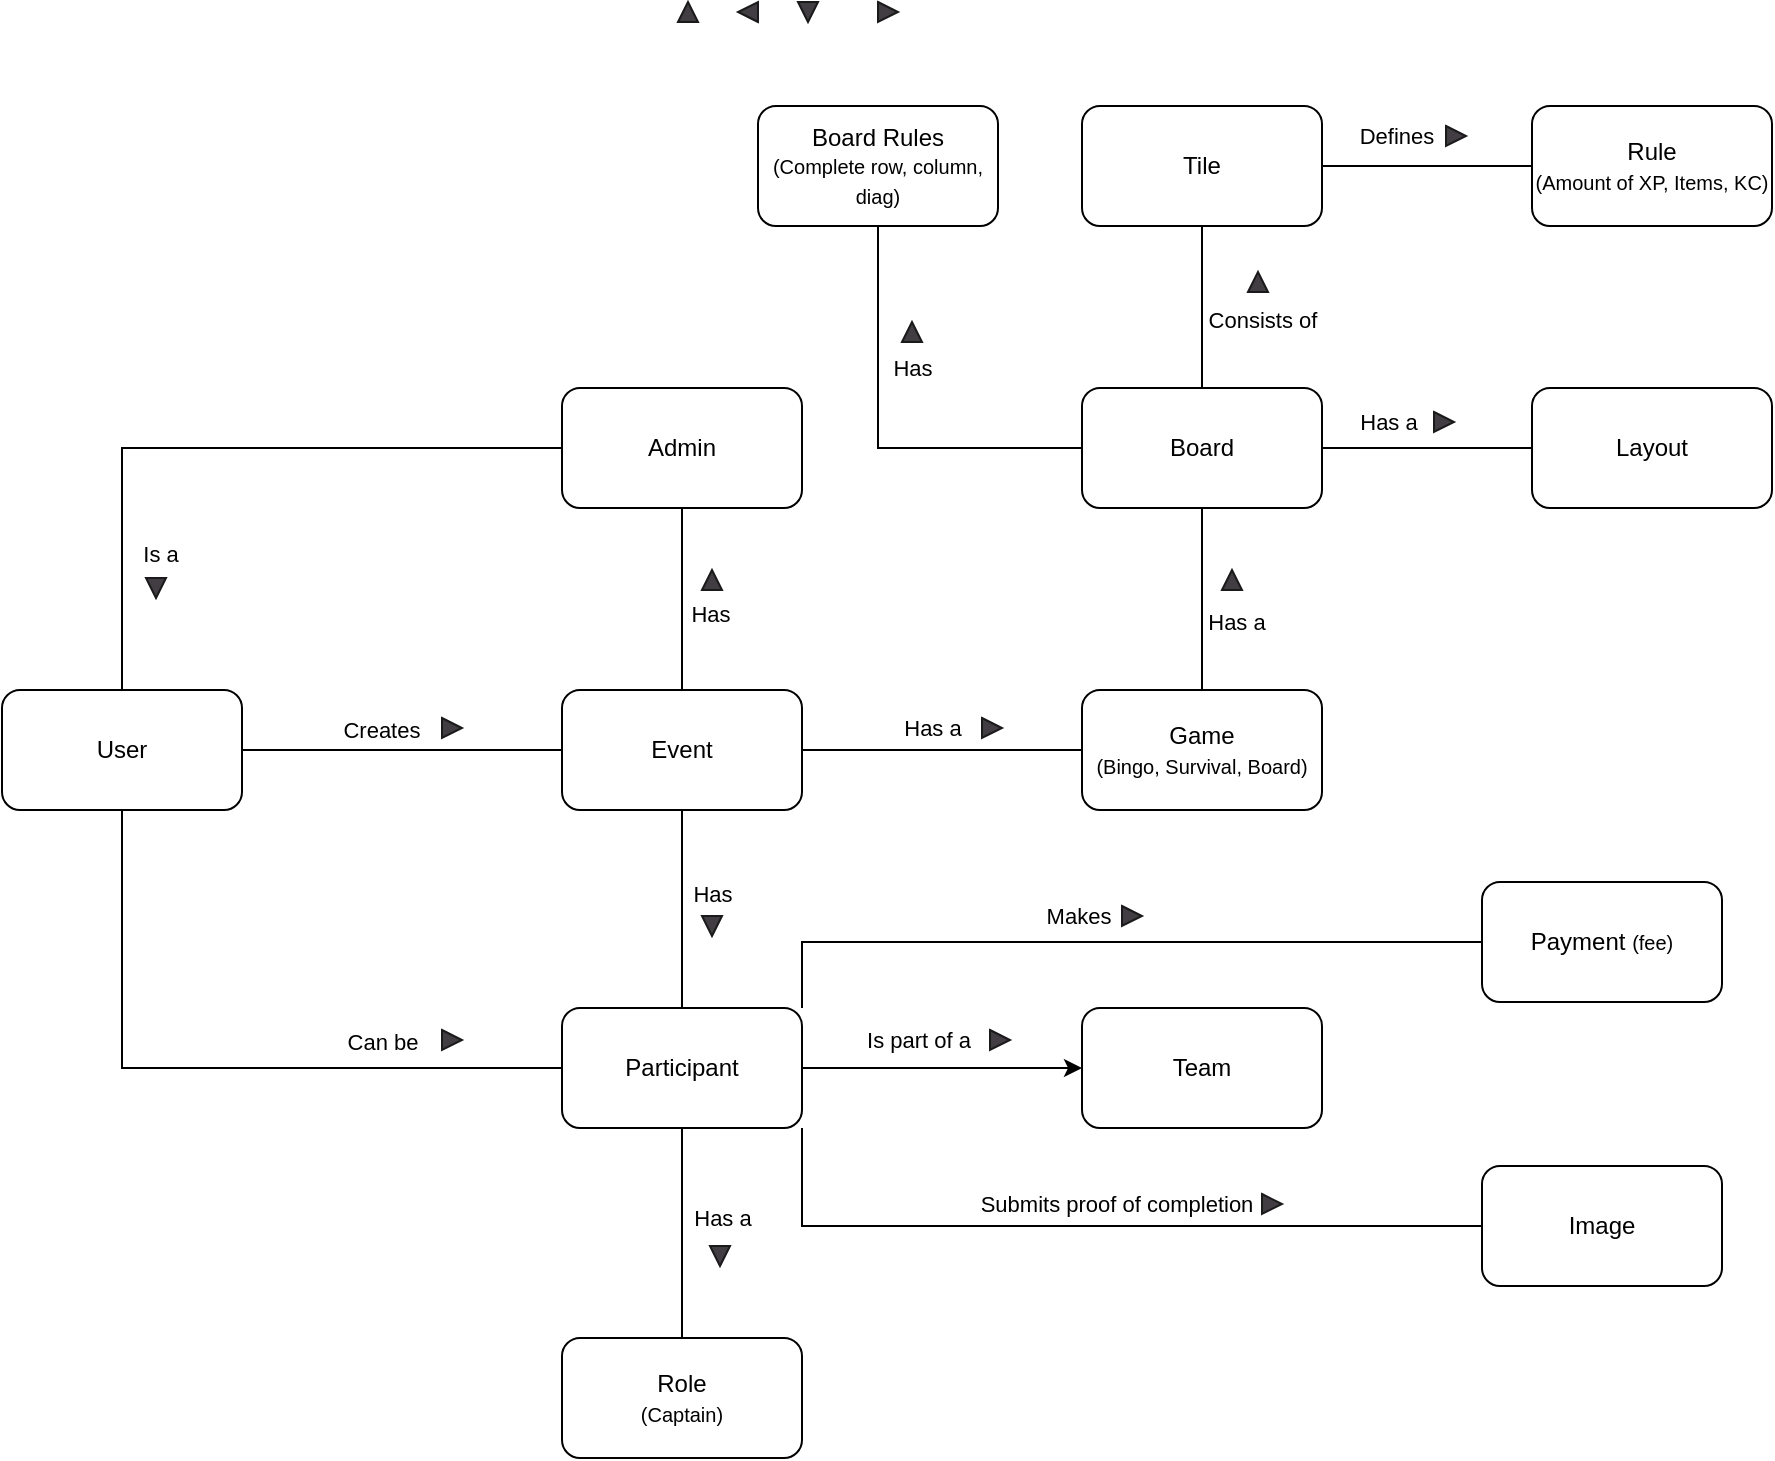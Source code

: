 <mxfile version="21.0.8" type="device"><diagram name="Sivu-1" id="SOK4ZgsQZnLJYD36EDVb"><mxGraphModel dx="1430" dy="770" grid="0" gridSize="10" guides="1" tooltips="1" connect="1" arrows="1" fold="1" page="1" pageScale="1" pageWidth="1169" pageHeight="827" math="0" shadow="0"><root><mxCell id="0"/><mxCell id="1" parent="0"/><mxCell id="MSE32TNctF28IaJ6dwJ4-14" style="edgeStyle=orthogonalEdgeStyle;rounded=0;orthogonalLoop=1;jettySize=auto;html=1;exitX=0.5;exitY=1;exitDx=0;exitDy=0;endArrow=none;endFill=0;" parent="1" source="MSE32TNctF28IaJ6dwJ4-1" target="MSE32TNctF28IaJ6dwJ4-13" edge="1"><mxGeometry relative="1" as="geometry"/></mxCell><mxCell id="MSE32TNctF28IaJ6dwJ4-15" value="Has" style="edgeLabel;html=1;align=center;verticalAlign=middle;resizable=0;points=[];" parent="MSE32TNctF28IaJ6dwJ4-14" vertex="1" connectable="0"><mxGeometry x="-0.161" y="1" relative="1" as="geometry"><mxPoint x="14" as="offset"/></mxGeometry></mxCell><mxCell id="MSE32TNctF28IaJ6dwJ4-25" value="" style="edgeStyle=orthogonalEdgeStyle;rounded=0;orthogonalLoop=1;jettySize=auto;html=1;endArrow=none;endFill=0;" parent="1" source="MSE32TNctF28IaJ6dwJ4-1" target="MSE32TNctF28IaJ6dwJ4-24" edge="1"><mxGeometry relative="1" as="geometry"><Array as="points"><mxPoint x="397" y="334"/><mxPoint x="397" y="334"/></Array></mxGeometry></mxCell><mxCell id="MSE32TNctF28IaJ6dwJ4-26" value="Has" style="edgeLabel;html=1;align=center;verticalAlign=middle;resizable=0;points=[];" parent="MSE32TNctF28IaJ6dwJ4-25" vertex="1" connectable="0"><mxGeometry x="0.26" relative="1" as="geometry"><mxPoint x="14" y="19" as="offset"/></mxGeometry></mxCell><mxCell id="MSE32TNctF28IaJ6dwJ4-1" value="Event" style="rounded=1;whiteSpace=wrap;html=1;" parent="1" vertex="1"><mxGeometry x="337" y="404" width="120" height="60" as="geometry"/></mxCell><mxCell id="MSE32TNctF28IaJ6dwJ4-7" style="edgeStyle=orthogonalEdgeStyle;rounded=0;orthogonalLoop=1;jettySize=auto;html=1;exitX=1;exitY=0.5;exitDx=0;exitDy=0;entryX=0;entryY=0.5;entryDx=0;entryDy=0;endArrow=none;endFill=0;" parent="1" source="MSE32TNctF28IaJ6dwJ4-2" target="MSE32TNctF28IaJ6dwJ4-1" edge="1"><mxGeometry relative="1" as="geometry"/></mxCell><mxCell id="MSE32TNctF28IaJ6dwJ4-9" value="Creates&amp;nbsp;" style="edgeLabel;html=1;align=center;verticalAlign=middle;resizable=0;points=[];" parent="MSE32TNctF28IaJ6dwJ4-7" vertex="1" connectable="0"><mxGeometry x="-0.28" y="-1" relative="1" as="geometry"><mxPoint x="13" y="-11" as="offset"/></mxGeometry></mxCell><mxCell id="MSE32TNctF28IaJ6dwJ4-22" style="edgeStyle=orthogonalEdgeStyle;rounded=0;orthogonalLoop=1;jettySize=auto;html=1;exitX=0.5;exitY=1;exitDx=0;exitDy=0;entryX=0;entryY=0.5;entryDx=0;entryDy=0;endArrow=none;endFill=0;" parent="1" source="MSE32TNctF28IaJ6dwJ4-2" target="MSE32TNctF28IaJ6dwJ4-13" edge="1"><mxGeometry relative="1" as="geometry"/></mxCell><mxCell id="MSE32TNctF28IaJ6dwJ4-23" value="Can be" style="edgeLabel;html=1;align=center;verticalAlign=middle;resizable=0;points=[];" parent="MSE32TNctF28IaJ6dwJ4-22" vertex="1" connectable="0"><mxGeometry x="-0.414" y="-1" relative="1" as="geometry"><mxPoint x="131" y="13" as="offset"/></mxGeometry></mxCell><mxCell id="MSE32TNctF28IaJ6dwJ4-2" value="User" style="rounded=1;whiteSpace=wrap;html=1;" parent="1" vertex="1"><mxGeometry x="57" y="404" width="120" height="60" as="geometry"/></mxCell><mxCell id="MSE32TNctF28IaJ6dwJ4-5" style="edgeStyle=orthogonalEdgeStyle;rounded=0;orthogonalLoop=1;jettySize=auto;html=1;exitX=0;exitY=0.5;exitDx=0;exitDy=0;entryX=1;entryY=0.5;entryDx=0;entryDy=0;endArrow=none;endFill=0;" parent="1" source="MSE32TNctF28IaJ6dwJ4-3" target="MSE32TNctF28IaJ6dwJ4-1" edge="1"><mxGeometry relative="1" as="geometry"/></mxCell><mxCell id="MSE32TNctF28IaJ6dwJ4-6" value="Has a" style="edgeLabel;html=1;align=center;verticalAlign=middle;resizable=0;points=[];" parent="MSE32TNctF28IaJ6dwJ4-5" vertex="1" connectable="0"><mxGeometry x="0.198" y="2" relative="1" as="geometry"><mxPoint x="9" y="-13" as="offset"/></mxGeometry></mxCell><mxCell id="MSE32TNctF28IaJ6dwJ4-3" value="Game&lt;br&gt;&lt;font style=&quot;font-size: 10px;&quot;&gt;(Bingo, Survival, Board)&lt;/font&gt;" style="rounded=1;whiteSpace=wrap;html=1;" parent="1" vertex="1"><mxGeometry x="597" y="404" width="120" height="60" as="geometry"/></mxCell><mxCell id="MSE32TNctF28IaJ6dwJ4-20" value="" style="edgeStyle=orthogonalEdgeStyle;rounded=0;orthogonalLoop=1;jettySize=auto;html=1;endArrow=none;endFill=0;entryX=0;entryY=0.5;entryDx=0;entryDy=0;" parent="1" source="MSE32TNctF28IaJ6dwJ4-4" target="MSE32TNctF28IaJ6dwJ4-19" edge="1"><mxGeometry relative="1" as="geometry"/></mxCell><mxCell id="MSE32TNctF28IaJ6dwJ4-21" value="Defines" style="edgeLabel;html=1;align=center;verticalAlign=middle;resizable=0;points=[];" parent="MSE32TNctF28IaJ6dwJ4-20" vertex="1" connectable="0"><mxGeometry x="-0.328" y="1" relative="1" as="geometry"><mxPoint x="1" y="-14" as="offset"/></mxGeometry></mxCell><mxCell id="MSE32TNctF28IaJ6dwJ4-4" value="Tile" style="rounded=1;whiteSpace=wrap;html=1;" parent="1" vertex="1"><mxGeometry x="597" y="112" width="120" height="60" as="geometry"/></mxCell><mxCell id="MSE32TNctF28IaJ6dwJ4-60" style="edgeStyle=orthogonalEdgeStyle;rounded=0;orthogonalLoop=1;jettySize=auto;html=1;exitX=0.5;exitY=1;exitDx=0;exitDy=0;endArrow=none;endFill=0;entryX=0.5;entryY=0;entryDx=0;entryDy=0;" parent="1" source="MSE32TNctF28IaJ6dwJ4-13" target="MSE32TNctF28IaJ6dwJ4-62" edge="1"><mxGeometry relative="1" as="geometry"><mxPoint x="397" y="702" as="targetPoint"/></mxGeometry></mxCell><mxCell id="MSE32TNctF28IaJ6dwJ4-61" value="Has a" style="edgeLabel;html=1;align=center;verticalAlign=middle;resizable=0;points=[];" parent="MSE32TNctF28IaJ6dwJ4-60" vertex="1" connectable="0"><mxGeometry x="-0.206" relative="1" as="geometry"><mxPoint x="20" y="3" as="offset"/></mxGeometry></mxCell><mxCell id="MSE32TNctF28IaJ6dwJ4-74" style="edgeStyle=orthogonalEdgeStyle;rounded=0;orthogonalLoop=1;jettySize=auto;html=1;exitX=1;exitY=0.5;exitDx=0;exitDy=0;" parent="1" source="MSE32TNctF28IaJ6dwJ4-13" target="MSE32TNctF28IaJ6dwJ4-46" edge="1"><mxGeometry relative="1" as="geometry"/></mxCell><mxCell id="MSE32TNctF28IaJ6dwJ4-75" value="Is part of a" style="edgeLabel;html=1;align=center;verticalAlign=middle;resizable=0;points=[];" parent="MSE32TNctF28IaJ6dwJ4-74" vertex="1" connectable="0"><mxGeometry x="0.263" y="-1" relative="1" as="geometry"><mxPoint x="-31" y="-15" as="offset"/></mxGeometry></mxCell><mxCell id="nlFxd34ZpIndZmPH40Oz-12" style="edgeStyle=orthogonalEdgeStyle;rounded=0;orthogonalLoop=1;jettySize=auto;html=1;exitX=1;exitY=1;exitDx=0;exitDy=0;entryX=0;entryY=0.5;entryDx=0;entryDy=0;endArrow=none;endFill=0;" edge="1" parent="1" source="MSE32TNctF28IaJ6dwJ4-13" target="nlFxd34ZpIndZmPH40Oz-13"><mxGeometry relative="1" as="geometry"><mxPoint x="681.724" y="725.172" as="targetPoint"/></mxGeometry></mxCell><mxCell id="nlFxd34ZpIndZmPH40Oz-14" value="Submits proof of completion" style="edgeLabel;html=1;align=center;verticalAlign=middle;resizable=0;points=[];" vertex="1" connectable="0" parent="nlFxd34ZpIndZmPH40Oz-12"><mxGeometry x="0.056" y="-1" relative="1" as="geometry"><mxPoint y="-12" as="offset"/></mxGeometry></mxCell><mxCell id="nlFxd34ZpIndZmPH40Oz-16" style="edgeStyle=orthogonalEdgeStyle;rounded=0;orthogonalLoop=1;jettySize=auto;html=1;exitX=1;exitY=0;exitDx=0;exitDy=0;entryX=0;entryY=0.5;entryDx=0;entryDy=0;endArrow=none;endFill=0;" edge="1" parent="1" source="MSE32TNctF28IaJ6dwJ4-13" target="nlFxd34ZpIndZmPH40Oz-17"><mxGeometry relative="1" as="geometry"><mxPoint x="795.517" y="506.552" as="targetPoint"/></mxGeometry></mxCell><mxCell id="nlFxd34ZpIndZmPH40Oz-18" value="Makes" style="edgeLabel;html=1;align=center;verticalAlign=middle;resizable=0;points=[];" vertex="1" connectable="0" parent="nlFxd34ZpIndZmPH40Oz-16"><mxGeometry x="-0.177" y="1" relative="1" as="geometry"><mxPoint x="17" y="-12" as="offset"/></mxGeometry></mxCell><mxCell id="MSE32TNctF28IaJ6dwJ4-13" value="Participant" style="rounded=1;whiteSpace=wrap;html=1;" parent="1" vertex="1"><mxGeometry x="337" y="563" width="120" height="60" as="geometry"/></mxCell><mxCell id="MSE32TNctF28IaJ6dwJ4-17" style="edgeStyle=orthogonalEdgeStyle;rounded=0;orthogonalLoop=1;jettySize=auto;html=1;exitX=0.5;exitY=1;exitDx=0;exitDy=0;endArrow=none;endFill=0;" parent="1" source="MSE32TNctF28IaJ6dwJ4-16" target="MSE32TNctF28IaJ6dwJ4-3" edge="1"><mxGeometry relative="1" as="geometry"/></mxCell><mxCell id="MSE32TNctF28IaJ6dwJ4-18" value="Has a" style="edgeLabel;html=1;align=center;verticalAlign=middle;resizable=0;points=[];" parent="MSE32TNctF28IaJ6dwJ4-17" vertex="1" connectable="0"><mxGeometry x="-0.179" relative="1" as="geometry"><mxPoint x="17" y="19" as="offset"/></mxGeometry></mxCell><mxCell id="nlFxd34ZpIndZmPH40Oz-2" value="" style="edgeStyle=orthogonalEdgeStyle;rounded=0;orthogonalLoop=1;jettySize=auto;html=1;endArrow=none;endFill=0;" edge="1" parent="1" source="MSE32TNctF28IaJ6dwJ4-16" target="nlFxd34ZpIndZmPH40Oz-1"><mxGeometry relative="1" as="geometry"/></mxCell><mxCell id="nlFxd34ZpIndZmPH40Oz-3" value="Has a" style="edgeLabel;html=1;align=center;verticalAlign=middle;resizable=0;points=[];" vertex="1" connectable="0" parent="nlFxd34ZpIndZmPH40Oz-2"><mxGeometry x="-0.274" relative="1" as="geometry"><mxPoint x="-5" y="-13" as="offset"/></mxGeometry></mxCell><mxCell id="nlFxd34ZpIndZmPH40Oz-5" style="edgeStyle=orthogonalEdgeStyle;rounded=0;orthogonalLoop=1;jettySize=auto;html=1;exitX=0.5;exitY=0;exitDx=0;exitDy=0;entryX=0.5;entryY=1;entryDx=0;entryDy=0;endArrow=none;endFill=0;" edge="1" parent="1" source="MSE32TNctF28IaJ6dwJ4-16" target="MSE32TNctF28IaJ6dwJ4-4"><mxGeometry relative="1" as="geometry"/></mxCell><mxCell id="nlFxd34ZpIndZmPH40Oz-6" value="Consists of" style="edgeLabel;html=1;align=center;verticalAlign=middle;resizable=0;points=[];" vertex="1" connectable="0" parent="nlFxd34ZpIndZmPH40Oz-5"><mxGeometry x="0.148" y="2" relative="1" as="geometry"><mxPoint x="32" y="12" as="offset"/></mxGeometry></mxCell><mxCell id="nlFxd34ZpIndZmPH40Oz-9" value="" style="edgeStyle=orthogonalEdgeStyle;rounded=0;orthogonalLoop=1;jettySize=auto;html=1;endArrow=none;endFill=0;" edge="1" parent="1" source="MSE32TNctF28IaJ6dwJ4-16" target="nlFxd34ZpIndZmPH40Oz-8"><mxGeometry relative="1" as="geometry"/></mxCell><mxCell id="nlFxd34ZpIndZmPH40Oz-10" value="Has" style="edgeLabel;html=1;align=center;verticalAlign=middle;resizable=0;points=[];" vertex="1" connectable="0" parent="nlFxd34ZpIndZmPH40Oz-9"><mxGeometry x="0.281" relative="1" as="geometry"><mxPoint x="17" y="-6" as="offset"/></mxGeometry></mxCell><mxCell id="MSE32TNctF28IaJ6dwJ4-16" value="Board" style="rounded=1;whiteSpace=wrap;html=1;" parent="1" vertex="1"><mxGeometry x="597" y="253" width="120" height="60" as="geometry"/></mxCell><mxCell id="MSE32TNctF28IaJ6dwJ4-19" value="Rule&lt;br&gt;&lt;font style=&quot;font-size: 10px;&quot;&gt;(Amount of XP, Items, KC)&lt;/font&gt;" style="rounded=1;whiteSpace=wrap;html=1;" parent="1" vertex="1"><mxGeometry x="822" y="112" width="120" height="60" as="geometry"/></mxCell><mxCell id="MSE32TNctF28IaJ6dwJ4-27" style="edgeStyle=orthogonalEdgeStyle;rounded=0;orthogonalLoop=1;jettySize=auto;html=1;exitX=0;exitY=0.5;exitDx=0;exitDy=0;entryX=0.5;entryY=0;entryDx=0;entryDy=0;endArrow=none;endFill=0;" parent="1" source="MSE32TNctF28IaJ6dwJ4-24" target="MSE32TNctF28IaJ6dwJ4-2" edge="1"><mxGeometry relative="1" as="geometry"/></mxCell><mxCell id="MSE32TNctF28IaJ6dwJ4-28" value="Is a" style="edgeLabel;html=1;align=center;verticalAlign=middle;resizable=0;points=[];" parent="MSE32TNctF28IaJ6dwJ4-27" vertex="1" connectable="0"><mxGeometry x="-0.411" relative="1" as="geometry"><mxPoint x="-101" y="53" as="offset"/></mxGeometry></mxCell><mxCell id="MSE32TNctF28IaJ6dwJ4-24" value="Admin" style="rounded=1;whiteSpace=wrap;html=1;" parent="1" vertex="1"><mxGeometry x="337" y="253" width="120" height="60" as="geometry"/></mxCell><mxCell id="MSE32TNctF28IaJ6dwJ4-29" value="" style="triangle;whiteSpace=wrap;html=1;fillColor=#413D42;strokeColor=#1A1A1A;" parent="1" vertex="1"><mxGeometry x="495" y="60" width="10" height="10" as="geometry"/></mxCell><mxCell id="MSE32TNctF28IaJ6dwJ4-31" value="" style="triangle;whiteSpace=wrap;html=1;fillColor=#413D42;strokeColor=#1A1A1A;rotation=-180;" parent="1" vertex="1"><mxGeometry x="425" y="60" width="10" height="10" as="geometry"/></mxCell><mxCell id="MSE32TNctF28IaJ6dwJ4-32" value="" style="triangle;whiteSpace=wrap;html=1;fillColor=#413D42;strokeColor=#1A1A1A;rotation=90;" parent="1" vertex="1"><mxGeometry x="455" y="60" width="10" height="10" as="geometry"/></mxCell><mxCell id="MSE32TNctF28IaJ6dwJ4-33" value="" style="triangle;whiteSpace=wrap;html=1;fillColor=#413D42;strokeColor=#1A1A1A;rotation=-90;" parent="1" vertex="1"><mxGeometry x="395" y="60" width="10" height="10" as="geometry"/></mxCell><mxCell id="MSE32TNctF28IaJ6dwJ4-34" value="" style="triangle;whiteSpace=wrap;html=1;fillColor=#413D42;strokeColor=#1A1A1A;" parent="1" vertex="1"><mxGeometry x="277" y="418" width="10" height="10" as="geometry"/></mxCell><mxCell id="MSE32TNctF28IaJ6dwJ4-36" value="" style="triangle;whiteSpace=wrap;html=1;fillColor=#413D42;strokeColor=#1A1A1A;" parent="1" vertex="1"><mxGeometry x="277" y="574" width="10" height="10" as="geometry"/></mxCell><mxCell id="MSE32TNctF28IaJ6dwJ4-40" value="" style="triangle;whiteSpace=wrap;html=1;fillColor=#413D42;strokeColor=#1A1A1A;rotation=90;" parent="1" vertex="1"><mxGeometry x="407" y="517" width="10" height="10" as="geometry"/></mxCell><mxCell id="MSE32TNctF28IaJ6dwJ4-41" value="" style="triangle;whiteSpace=wrap;html=1;fillColor=#413D42;strokeColor=#1A1A1A;" parent="1" vertex="1"><mxGeometry x="547" y="418" width="10" height="10" as="geometry"/></mxCell><mxCell id="MSE32TNctF28IaJ6dwJ4-42" value="" style="triangle;whiteSpace=wrap;html=1;fillColor=#413D42;strokeColor=#1A1A1A;rotation=-90;" parent="1" vertex="1"><mxGeometry x="667" y="344" width="10" height="10" as="geometry"/></mxCell><mxCell id="MSE32TNctF28IaJ6dwJ4-44" value="" style="triangle;whiteSpace=wrap;html=1;fillColor=#413D42;strokeColor=#1A1A1A;rotation=-90;" parent="1" vertex="1"><mxGeometry x="407" y="344" width="10" height="10" as="geometry"/></mxCell><mxCell id="MSE32TNctF28IaJ6dwJ4-46" value="Team" style="rounded=1;whiteSpace=wrap;html=1;" parent="1" vertex="1"><mxGeometry x="597" y="563" width="120" height="60" as="geometry"/></mxCell><mxCell id="MSE32TNctF28IaJ6dwJ4-55" value="" style="triangle;whiteSpace=wrap;html=1;fillColor=#413D42;strokeColor=#1A1A1A;rotation=90;" parent="1" vertex="1"><mxGeometry x="129" y="348" width="10" height="10" as="geometry"/></mxCell><mxCell id="MSE32TNctF28IaJ6dwJ4-62" value="Role&lt;br&gt;&lt;font style=&quot;font-size: 10px;&quot;&gt;(Captain)&lt;/font&gt;" style="whiteSpace=wrap;html=1;rounded=1;" parent="1" vertex="1"><mxGeometry x="337" y="728" width="120" height="60" as="geometry"/></mxCell><mxCell id="MSE32TNctF28IaJ6dwJ4-69" value="" style="triangle;whiteSpace=wrap;html=1;fillColor=#413D42;strokeColor=#1A1A1A;" parent="1" vertex="1"><mxGeometry x="779" y="122" width="10" height="10" as="geometry"/></mxCell><mxCell id="MSE32TNctF28IaJ6dwJ4-70" value="" style="triangle;whiteSpace=wrap;html=1;fillColor=#413D42;strokeColor=#1A1A1A;rotation=-90;" parent="1" vertex="1"><mxGeometry x="680" y="195" width="10" height="10" as="geometry"/></mxCell><mxCell id="MSE32TNctF28IaJ6dwJ4-71" value="" style="triangle;whiteSpace=wrap;html=1;fillColor=#413D42;strokeColor=#1A1A1A;rotation=90;" parent="1" vertex="1"><mxGeometry x="411" y="682" width="10" height="10" as="geometry"/></mxCell><mxCell id="MSE32TNctF28IaJ6dwJ4-73" value="" style="triangle;whiteSpace=wrap;html=1;fillColor=#413D42;strokeColor=#1A1A1A;" parent="1" vertex="1"><mxGeometry x="551" y="574" width="10" height="10" as="geometry"/></mxCell><mxCell id="nlFxd34ZpIndZmPH40Oz-1" value="Layout" style="rounded=1;whiteSpace=wrap;html=1;" vertex="1" parent="1"><mxGeometry x="822" y="253" width="120" height="60" as="geometry"/></mxCell><mxCell id="nlFxd34ZpIndZmPH40Oz-4" value="" style="triangle;whiteSpace=wrap;html=1;fillColor=#413D42;strokeColor=#1A1A1A;" vertex="1" parent="1"><mxGeometry x="773" y="265" width="10" height="10" as="geometry"/></mxCell><mxCell id="nlFxd34ZpIndZmPH40Oz-8" value="Board Rules&lt;br&gt;&lt;font style=&quot;font-size: 10px;&quot;&gt;(Complete row, column, diag)&lt;/font&gt;" style="rounded=1;whiteSpace=wrap;html=1;" vertex="1" parent="1"><mxGeometry x="435" y="112" width="120" height="60" as="geometry"/></mxCell><mxCell id="nlFxd34ZpIndZmPH40Oz-11" value="" style="triangle;whiteSpace=wrap;html=1;fillColor=#413D42;strokeColor=#1A1A1A;rotation=-90;" vertex="1" parent="1"><mxGeometry x="507" y="220" width="10" height="10" as="geometry"/></mxCell><mxCell id="nlFxd34ZpIndZmPH40Oz-13" value="Image" style="rounded=1;whiteSpace=wrap;html=1;" vertex="1" parent="1"><mxGeometry x="797" y="642" width="120" height="60" as="geometry"/></mxCell><mxCell id="nlFxd34ZpIndZmPH40Oz-15" value="" style="triangle;whiteSpace=wrap;html=1;fillColor=#413D42;strokeColor=#1A1A1A;" vertex="1" parent="1"><mxGeometry x="687" y="656" width="10" height="10" as="geometry"/></mxCell><mxCell id="nlFxd34ZpIndZmPH40Oz-17" value="Payment &lt;font style=&quot;font-size: 10px;&quot;&gt;(fee)&lt;/font&gt;" style="rounded=1;whiteSpace=wrap;html=1;" vertex="1" parent="1"><mxGeometry x="797" y="500" width="120" height="60" as="geometry"/></mxCell><mxCell id="nlFxd34ZpIndZmPH40Oz-19" value="" style="triangle;whiteSpace=wrap;html=1;fillColor=#413D42;strokeColor=#1A1A1A;" vertex="1" parent="1"><mxGeometry x="617" y="512" width="10" height="10" as="geometry"/></mxCell></root></mxGraphModel></diagram></mxfile>